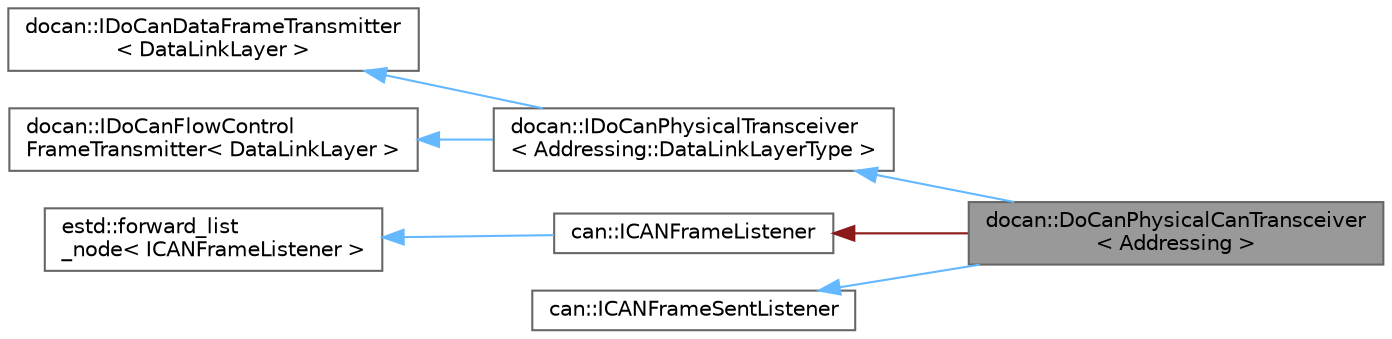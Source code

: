 digraph "docan::DoCanPhysicalCanTransceiver&lt; Addressing &gt;"
{
 // LATEX_PDF_SIZE
  bgcolor="transparent";
  edge [fontname=Helvetica,fontsize=10,labelfontname=Helvetica,labelfontsize=10];
  node [fontname=Helvetica,fontsize=10,shape=box,height=0.2,width=0.4];
  rankdir="LR";
  Node1 [id="Node000001",label="docan::DoCanPhysicalCanTransceiver\l\< Addressing \>",height=0.2,width=0.4,color="gray40", fillcolor="grey60", style="filled", fontcolor="black",tooltip=" "];
  Node2 -> Node1 [id="edge1_Node000001_Node000002",dir="back",color="steelblue1",style="solid",tooltip=" "];
  Node2 [id="Node000002",label="docan::IDoCanPhysicalTransceiver\l\< Addressing::DataLinkLayerType \>",height=0.2,width=0.4,color="gray40", fillcolor="white", style="filled",URL="$d8/dd9/classdocan_1_1IDoCanPhysicalTransceiver.html",tooltip=" "];
  Node3 -> Node2 [id="edge2_Node000002_Node000003",dir="back",color="steelblue1",style="solid",tooltip=" "];
  Node3 [id="Node000003",label="docan::IDoCanDataFrameTransmitter\l\< DataLinkLayer \>",height=0.2,width=0.4,color="gray40", fillcolor="white", style="filled",URL="$db/d64/classdocan_1_1IDoCanDataFrameTransmitter.html",tooltip=" "];
  Node4 -> Node2 [id="edge3_Node000002_Node000004",dir="back",color="steelblue1",style="solid",tooltip=" "];
  Node4 [id="Node000004",label="docan::IDoCanFlowControl\lFrameTransmitter\< DataLinkLayer \>",height=0.2,width=0.4,color="gray40", fillcolor="white", style="filled",URL="$d4/dad/classdocan_1_1IDoCanFlowControlFrameTransmitter.html",tooltip=" "];
  Node5 -> Node1 [id="edge4_Node000001_Node000005",dir="back",color="firebrick4",style="solid",tooltip=" "];
  Node5 [id="Node000005",label="can::ICANFrameListener",height=0.2,width=0.4,color="gray40", fillcolor="white", style="filled",URL="$d3/da5/classcan_1_1ICANFrameListener.html",tooltip=" "];
  Node6 -> Node5 [id="edge5_Node000005_Node000006",dir="back",color="steelblue1",style="solid",tooltip=" "];
  Node6 [id="Node000006",label="estd::forward_list\l_node\< ICANFrameListener \>",height=0.2,width=0.4,color="gray40", fillcolor="white", style="filled",URL="$d7/d3f/classestd_1_1forward__list__node.html",tooltip=" "];
  Node7 -> Node1 [id="edge6_Node000001_Node000007",dir="back",color="steelblue1",style="solid",tooltip=" "];
  Node7 [id="Node000007",label="can::ICANFrameSentListener",height=0.2,width=0.4,color="gray40", fillcolor="white", style="filled",URL="$df/d1a/classcan_1_1ICANFrameSentListener.html",tooltip=" "];
}
